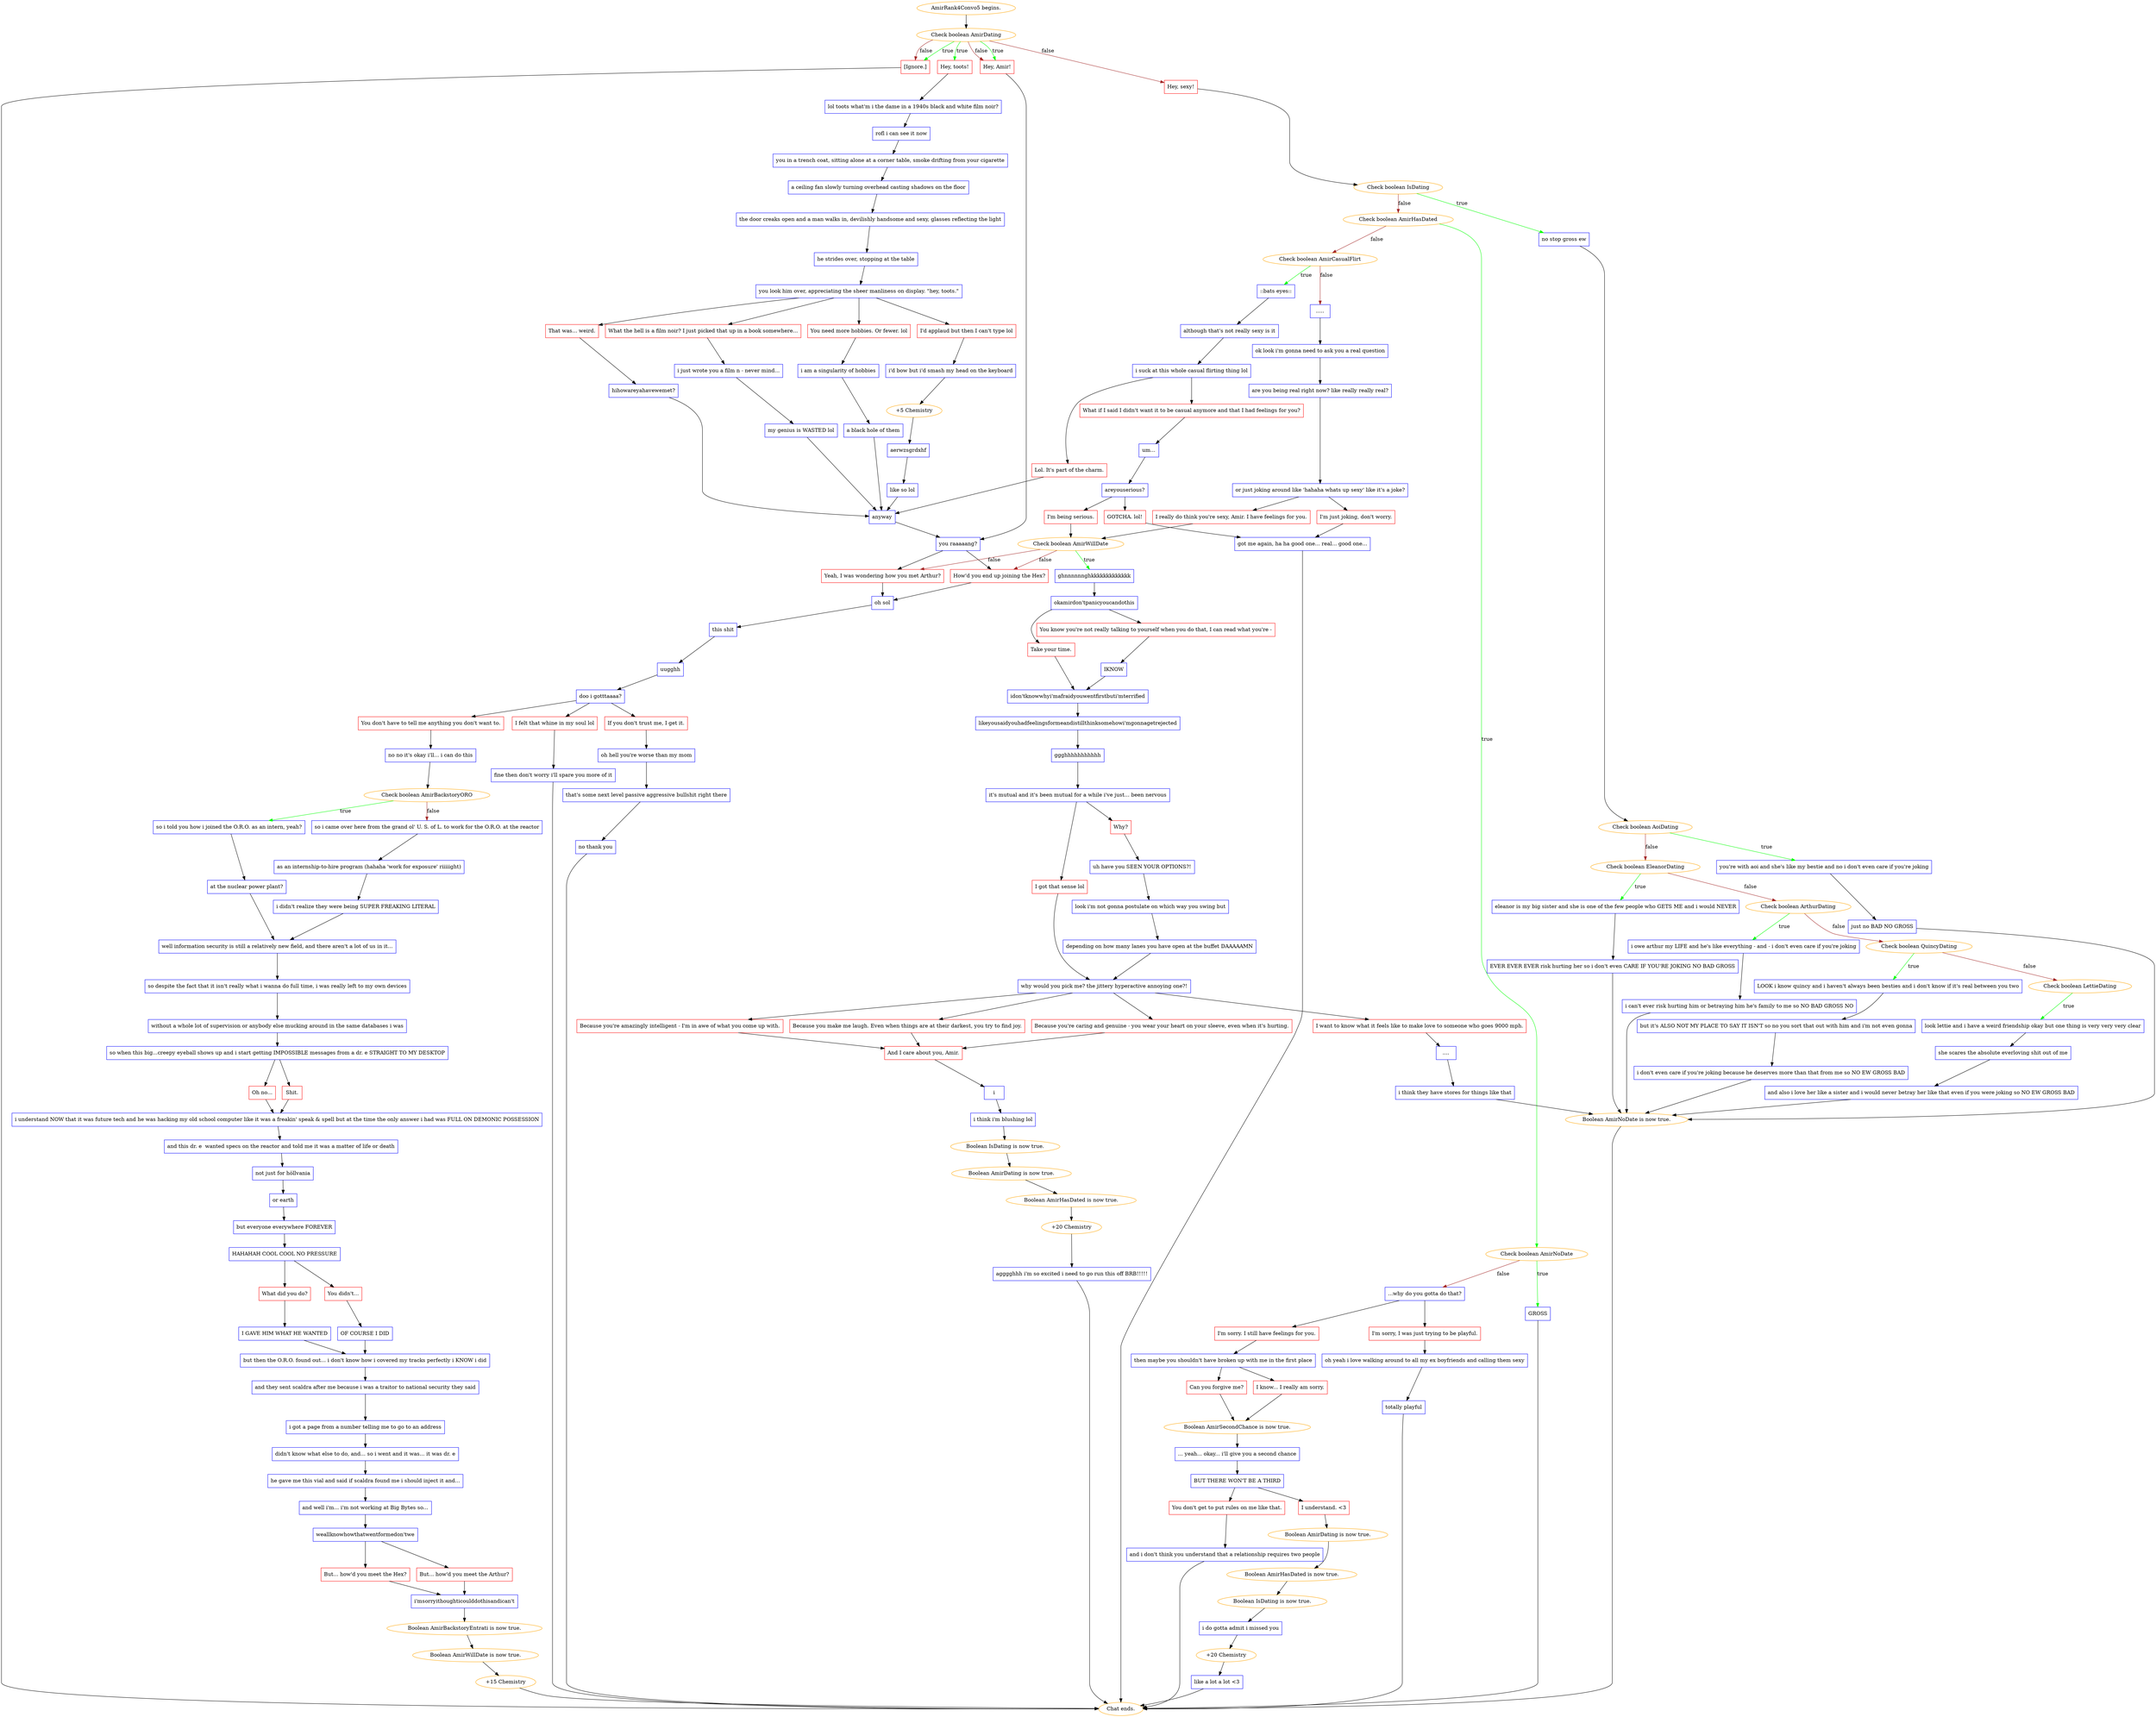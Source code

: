 digraph {
	"AmirRank4Convo5 begins." [color=orange];
		"AmirRank4Convo5 begins." -> j4038238885;
	j4038238885 [label="Check boolean AmirDating",color=orange];
		j4038238885 -> j80740636 [label=true,color=green];
		j4038238885 -> j3903122233 [label=true,color=green];
		j4038238885 -> j3426972941 [label=true,color=green];
		j4038238885 -> j20045905 [label=false,color=brown];
		j4038238885 -> j3903122233 [label=false,color=brown];
		j4038238885 -> j3426972941 [label=false,color=brown];
	j80740636 [label="Hey, toots!",shape=box,color=red];
		j80740636 -> j1966438833;
	j3903122233 [label="Hey, Amir!",shape=box,color=red];
		j3903122233 -> j2457333091;
	j3426972941 [label="[Ignore.]",shape=box,color=red];
		j3426972941 -> "Chat ends.";
	j20045905 [label="Hey, sexy!",shape=box,color=red];
		j20045905 -> j3187119475;
	j1966438833 [label="lol toots what'm i the dame in a 1940s black and white film noir?",shape=box,color=blue];
		j1966438833 -> j769681822;
	j2457333091 [label="you raaaaang?",shape=box,color=blue];
		j2457333091 -> j944867221;
		j2457333091 -> j156207439;
	"Chat ends." [color=orange];
	j3187119475 [label="Check boolean IsDating",color=orange];
		j3187119475 -> j1433602097 [label=true,color=green];
		j3187119475 -> j2762511978 [label=false,color=brown];
	j769681822 [label="rofl i can see it now",shape=box,color=blue];
		j769681822 -> j3110627931;
	j944867221 [label="How'd you end up joining the Hex?",shape=box,color=red];
		j944867221 -> j2868553423;
	j156207439 [label="Yeah, I was wondering how you met Arthur?",shape=box,color=red];
		j156207439 -> j2868553423;
	j1433602097 [label="no stop gross ew",shape=box,color=blue];
		j1433602097 -> j4121758529;
	j2762511978 [label="Check boolean AmirHasDated",color=orange];
		j2762511978 -> j583148247 [label=true,color=green];
		j2762511978 -> j3041935515 [label=false,color=brown];
	j3110627931 [label="you in a trench coat, sitting alone at a corner table, smoke drifting from your cigarette",shape=box,color=blue];
		j3110627931 -> j1929658560;
	j2868553423 [label="oh sol",shape=box,color=blue];
		j2868553423 -> j514642807;
	j4121758529 [label="Check boolean AoiDating",color=orange];
		j4121758529 -> j3895724374 [label=true,color=green];
		j4121758529 -> j3816408486 [label=false,color=brown];
	j583148247 [label="Check boolean AmirNoDate",color=orange];
		j583148247 -> j3671166478 [label=true,color=green];
		j583148247 -> j3642501656 [label=false,color=brown];
	j3041935515 [label="Check boolean AmirCasualFlirt",color=orange];
		j3041935515 -> j1049478392 [label=true,color=green];
		j3041935515 -> j288617558 [label=false,color=brown];
	j1929658560 [label="a ceiling fan slowly turning overhead casting shadows on the floor",shape=box,color=blue];
		j1929658560 -> j490800110;
	j514642807 [label="this shit",shape=box,color=blue];
		j514642807 -> j2794123173;
	j3895724374 [label="you're with aoi and she's like my bestie and no i don't even care if you're joking",shape=box,color=blue];
		j3895724374 -> j2137072673;
	j3816408486 [label="Check boolean EleanorDating",color=orange];
		j3816408486 -> j1061116882 [label=true,color=green];
		j3816408486 -> j1390768341 [label=false,color=brown];
	j3671166478 [label="GROSS",shape=box,color=blue];
		j3671166478 -> "Chat ends.";
	j3642501656 [label="...why do you gotta do that?",shape=box,color=blue];
		j3642501656 -> j1451614422;
		j3642501656 -> j385674413;
	j1049478392 [label="::bats eyes::",shape=box,color=blue];
		j1049478392 -> j1611895888;
	j288617558 [label=".....",shape=box,color=blue];
		j288617558 -> j1512807363;
	j490800110 [label="the door creaks open and a man walks in, devilishly handsome and sexy, glasses reflecting the light",shape=box,color=blue];
		j490800110 -> j3102703987;
	j2794123173 [label="uugghh",shape=box,color=blue];
		j2794123173 -> j531085523;
	j2137072673 [label="just no BAD NO GROSS",shape=box,color=blue];
		j2137072673 -> j1438323710;
	j1061116882 [label="eleanor is my big sister and she is one of the few people who GETS ME and i would NEVER",shape=box,color=blue];
		j1061116882 -> j2344842933;
	j1390768341 [label="Check boolean ArthurDating",color=orange];
		j1390768341 -> j244613961 [label=true,color=green];
		j1390768341 -> j4138058423 [label=false,color=brown];
	j1451614422 [label="I'm sorry. I still have feelings for you.",shape=box,color=red];
		j1451614422 -> j790971828;
	j385674413 [label="I'm sorry, I was just trying to be playful.",shape=box,color=red];
		j385674413 -> j3709051800;
	j1611895888 [label="although that's not really sexy is it",shape=box,color=blue];
		j1611895888 -> j1597807004;
	j1512807363 [label="ok look i'm gonna need to ask you a real question",shape=box,color=blue];
		j1512807363 -> j190098148;
	j3102703987 [label="he strides over, stopping at the table",shape=box,color=blue];
		j3102703987 -> j2607132433;
	j531085523 [label="doo i gotttaaaa?",shape=box,color=blue];
		j531085523 -> j1953119139;
		j531085523 -> j1279852735;
		j531085523 -> j3472021317;
	j1438323710 [label="Boolean AmirNoDate is now true.",color=orange];
		j1438323710 -> "Chat ends.";
	j2344842933 [label="EVER EVER EVER risk hurting her so i don't even CARE IF YOU'RE JOKING NO BAD GROSS",shape=box,color=blue];
		j2344842933 -> j1438323710;
	j244613961 [label="i owe arthur my LIFE and he's like everything - and - i don't even care if you're joking",shape=box,color=blue];
		j244613961 -> j2106273862;
	j4138058423 [label="Check boolean QuincyDating",color=orange];
		j4138058423 -> j3482597790 [label=true,color=green];
		j4138058423 -> j2396045377 [label=false,color=brown];
	j790971828 [label="then maybe you shouldn't have broken up with me in the first place",shape=box,color=blue];
		j790971828 -> j2831678199;
		j790971828 -> j3643123830;
	j3709051800 [label="oh yeah i love walking around to all my ex boyfriends and calling them sexy",shape=box,color=blue];
		j3709051800 -> j2863193640;
	j1597807004 [label="i suck at this whole casual flirting thing lol",shape=box,color=blue];
		j1597807004 -> j394196232;
		j1597807004 -> j3141377545;
	j190098148 [label="are you being real right now? like really really real?",shape=box,color=blue];
		j190098148 -> j1970312373;
	j2607132433 [label="you look him over, appreciating the sheer manliness on display. \"hey, toots.\"",shape=box,color=blue];
		j2607132433 -> j4200971132;
		j2607132433 -> j1540828804;
		j2607132433 -> j4052743225;
		j2607132433 -> j2194357662;
	j1953119139 [label="If you don't trust me, I get it.",shape=box,color=red];
		j1953119139 -> j3913897061;
	j1279852735 [label="You don't have to tell me anything you don't want to.",shape=box,color=red];
		j1279852735 -> j1964423569;
	j3472021317 [label="I felt that whine in my soul lol",shape=box,color=red];
		j3472021317 -> j1411243325;
	j2106273862 [label="i can't ever risk hurting him or betraying him he's family to me so NO BAD GROSS NO",shape=box,color=blue];
		j2106273862 -> j1438323710;
	j3482597790 [label="LOOK i know quincy and i haven't always been besties and i don't know if it's real between you two",shape=box,color=blue];
		j3482597790 -> j2305238896;
	j2396045377 [label="Check boolean LettieDating",color=orange];
		j2396045377 -> j2485678465 [label=true,color=green];
	j2831678199 [label="I know... I really am sorry.",shape=box,color=red];
		j2831678199 -> j2484250818;
	j3643123830 [label="Can you forgive me?",shape=box,color=red];
		j3643123830 -> j2484250818;
	j2863193640 [label="totally playful",shape=box,color=blue];
		j2863193640 -> "Chat ends.";
	j394196232 [label="Lol. It's part of the charm.",shape=box,color=red];
		j394196232 -> j3799575560;
	j3141377545 [label="What if I said I didn't want it to be casual anymore and that I had feelings for you?",shape=box,color=red];
		j3141377545 -> j1952632742;
	j1970312373 [label="or just joking around like 'hahaha whats up sexy' like it's a joke?",shape=box,color=blue];
		j1970312373 -> j2495143159;
		j1970312373 -> j1299002630;
	j4200971132 [label="What the hell is a film noir? I just picked that up in a book somewhere...",shape=box,color=red];
		j4200971132 -> j987624722;
	j1540828804 [label="You need more hobbies. Or fewer. lol",shape=box,color=red];
		j1540828804 -> j3470840505;
	j4052743225 [label="I'd applaud but then I can't type lol",shape=box,color=red];
		j4052743225 -> j1562233242;
	j2194357662 [label="That was... weird.",shape=box,color=red];
		j2194357662 -> j1227824943;
	j3913897061 [label="oh hell you're worse than my mom",shape=box,color=blue];
		j3913897061 -> j2744013901;
	j1964423569 [label="no no it's okay i'll... i can do this",shape=box,color=blue];
		j1964423569 -> j752942042;
	j1411243325 [label="fine then don't worry i'll spare you more of it",shape=box,color=blue];
		j1411243325 -> "Chat ends.";
	j2305238896 [label="but it's ALSO NOT MY PLACE TO SAY IT ISN'T so no you sort that out with him and i'm not even gonna",shape=box,color=blue];
		j2305238896 -> j1281328499;
	j2485678465 [label="look lettie and i have a weird friendship okay but one thing is very very very clear",shape=box,color=blue];
		j2485678465 -> j1152133723;
	j2484250818 [label="Boolean AmirSecondChance is now true.",color=orange];
		j2484250818 -> j86801708;
	j3799575560 [label="anyway",shape=box,color=blue];
		j3799575560 -> j2457333091;
	j1952632742 [label="um...",shape=box,color=blue];
		j1952632742 -> j3374464214;
	j2495143159 [label="I really do think you're sexy, Amir. I have feelings for you.",shape=box,color=red];
		j2495143159 -> j3219135128;
	j1299002630 [label="I'm just joking, don't worry.",shape=box,color=red];
		j1299002630 -> j461126098;
	j987624722 [label="i just wrote you a film n - never mind...",shape=box,color=blue];
		j987624722 -> j2840650868;
	j3470840505 [label="i am a singularity of hobbies",shape=box,color=blue];
		j3470840505 -> j3040316347;
	j1562233242 [label="i'd bow but i'd smash my head on the keyboard",shape=box,color=blue];
		j1562233242 -> j3969881012;
	j1227824943 [label="hihowareyahavewemet?",shape=box,color=blue];
		j1227824943 -> j3799575560;
	j2744013901 [label="that's some next level passive aggressive bullshit right there",shape=box,color=blue];
		j2744013901 -> j1349797660;
	j752942042 [label="Check boolean AmirBackstoryORO",color=orange];
		j752942042 -> j589838433 [label=true,color=green];
		j752942042 -> j3602881916 [label=false,color=brown];
	j1281328499 [label="i don't even care if you're joking because he deserves more than that from me so NO EW GROSS BAD",shape=box,color=blue];
		j1281328499 -> j1438323710;
	j1152133723 [label="she scares the absolute everloving shit out of me",shape=box,color=blue];
		j1152133723 -> j3326308679;
	j86801708 [label="... yeah... okay... i'll give you a second chance",shape=box,color=blue];
		j86801708 -> j1897362916;
	j3374464214 [label="areyouserious?",shape=box,color=blue];
		j3374464214 -> j1928615809;
		j3374464214 -> j2495682420;
	j3219135128 [label="Check boolean AmirWillDate",color=orange];
		j3219135128 -> j2161153851 [label=true,color=green];
		j3219135128 -> j944867221 [label=false,color=brown];
		j3219135128 -> j156207439 [label=false,color=brown];
	j461126098 [label="got me again, ha ha good one... real... good one...",shape=box,color=blue];
		j461126098 -> "Chat ends.";
	j2840650868 [label="my genius is WASTED lol",shape=box,color=blue];
		j2840650868 -> j3799575560;
	j3040316347 [label="a black hole of them",shape=box,color=blue];
		j3040316347 -> j3799575560;
	j3969881012 [label="+5 Chemistry",color=orange];
		j3969881012 -> j2645777533;
	j1349797660 [label="no thank you",shape=box,color=blue];
		j1349797660 -> "Chat ends.";
	j589838433 [label="so i told you how i joined the O.R.O. as an intern, yeah?",shape=box,color=blue];
		j589838433 -> j29277312;
	j3602881916 [label="so i came over here from the grand ol' U. S. of L. to work for the O.R.O. at the reactor",shape=box,color=blue];
		j3602881916 -> j2096151115;
	j3326308679 [label="and also i love her like a sister and i would never betray her like that even if you were joking so NO EW GROSS BAD",shape=box,color=blue];
		j3326308679 -> j1438323710;
	j1897362916 [label="BUT THERE WON'T BE A THIRD",shape=box,color=blue];
		j1897362916 -> j4047427985;
		j1897362916 -> j137094137;
	j1928615809 [label="I'm being serious.",shape=box,color=red];
		j1928615809 -> j3219135128;
	j2495682420 [label="GOTCHA. lol!",shape=box,color=red];
		j2495682420 -> j461126098;
	j2161153851 [label="ghnnnnnnghkkkkkkkkkkkkk",shape=box,color=blue];
		j2161153851 -> j1893540688;
	j2645777533 [label="aerwzsgrdxhf",shape=box,color=blue];
		j2645777533 -> j3572803186;
	j29277312 [label="at the nuclear power plant?",shape=box,color=blue];
		j29277312 -> j486887749;
	j2096151115 [label="as an internship-to-hire program (hahaha 'work for exposure' riiiiight)",shape=box,color=blue];
		j2096151115 -> j4137645057;
	j4047427985 [label="I understand. <3",shape=box,color=red];
		j4047427985 -> j1511539706;
	j137094137 [label="You don't get to put rules on me like that.",shape=box,color=red];
		j137094137 -> j325240322;
	j1893540688 [label="okamirdon'tpanicyoucandothis",shape=box,color=blue];
		j1893540688 -> j1082163309;
		j1893540688 -> j283461708;
	j3572803186 [label="like so lol",shape=box,color=blue];
		j3572803186 -> j3799575560;
	j486887749 [label="well information security is still a relatively new field, and there aren't a lot of us in it...",shape=box,color=blue];
		j486887749 -> j3464290670;
	j4137645057 [label="i didn't realize they were being SUPER FREAKING LITERAL",shape=box,color=blue];
		j4137645057 -> j486887749;
	j1511539706 [label="Boolean AmirDating is now true.",color=orange];
		j1511539706 -> j4259524398;
	j325240322 [label="and i don't think you understand that a relationship requires two people",shape=box,color=blue];
		j325240322 -> "Chat ends.";
	j1082163309 [label="Take your time.",shape=box,color=red];
		j1082163309 -> j3775943689;
	j283461708 [label="You know you're not really talking to yourself when you do that, I can read what you're -",shape=box,color=red];
		j283461708 -> j2102904901;
	j3464290670 [label="so despite the fact that it isn't really what i wanna do full time, i was really left to my own devices",shape=box,color=blue];
		j3464290670 -> j3532636172;
	j4259524398 [label="Boolean AmirHasDated is now true.",color=orange];
		j4259524398 -> j2728417641;
	j3775943689 [label="idon'tknowwhyi'mafraidyouwentfirstbuti'mterrified",shape=box,color=blue];
		j3775943689 -> j973898155;
	j2102904901 [label="IKNOW",shape=box,color=blue];
		j2102904901 -> j3775943689;
	j3532636172 [label="without a whole lot of supervision or anybody else mucking around in the same databases i was",shape=box,color=blue];
		j3532636172 -> j1169411652;
	j2728417641 [label="Boolean IsDating is now true.",color=orange];
		j2728417641 -> j3797797256;
	j973898155 [label="likeyousaidyouhadfeelingsformeandistillthinksomehowi'mgonnagetrejected",shape=box,color=blue];
		j973898155 -> j3995381905;
	j1169411652 [label="so when this big...creepy eyeball shows up and i start getting IMPOSSIBLE messages from a dr. e STRAIGHT TO MY DESKTOP",shape=box,color=blue];
		j1169411652 -> j1012752519;
		j1169411652 -> j1702512456;
	j3797797256 [label="i do gotta admit i missed you",shape=box,color=blue];
		j3797797256 -> j2028575974;
	j3995381905 [label="ggghhhhhhhhhhh",shape=box,color=blue];
		j3995381905 -> j2420943594;
	j1012752519 [label="Oh no...",shape=box,color=red];
		j1012752519 -> j418154131;
	j1702512456 [label="Shit.",shape=box,color=red];
		j1702512456 -> j418154131;
	j2028575974 [label="+20 Chemistry",color=orange];
		j2028575974 -> j4181014984;
	j2420943594 [label="it's mutual and it's been mutual for a while i've just... been nervous",shape=box,color=blue];
		j2420943594 -> j6495058;
		j2420943594 -> j2870773250;
	j418154131 [label="i understand NOW that it was future tech and he was hacking my old school computer like it was a freakin' speak & spell but at the time the only answer i had was FULL ON DEMONIC POSSESSION",shape=box,color=blue];
		j418154131 -> j1518163219;
	j4181014984 [label="like a lot a lot <3",shape=box,color=blue];
		j4181014984 -> "Chat ends.";
	j6495058 [label="I got that sense lol",shape=box,color=red];
		j6495058 -> j229760420;
	j2870773250 [label="Why?",shape=box,color=red];
		j2870773250 -> j2700305938;
	j1518163219 [label="and this dr. e  wanted specs on the reactor and told me it was a matter of life or death",shape=box,color=blue];
		j1518163219 -> j405031581;
	j229760420 [label="why would you pick me? the jittery hyperactive annoying one?!",shape=box,color=blue];
		j229760420 -> j1592902694;
		j229760420 -> j705288433;
		j229760420 -> j517368045;
		j229760420 -> j616492749;
	j2700305938 [label="uh have you SEEN YOUR OPTIONS?!",shape=box,color=blue];
		j2700305938 -> j2510933208;
	j405031581 [label="not just for höllvania",shape=box,color=blue];
		j405031581 -> j2660426308;
	j1592902694 [label="Because you're amazingly intelligent - I'm in awe of what you come up with.",shape=box,color=red];
		j1592902694 -> j1843334039;
	j705288433 [label="Because you're caring and genuine - you wear your heart on your sleeve, even when it's hurting.",shape=box,color=red];
		j705288433 -> j1843334039;
	j517368045 [label="Because you make me laugh. Even when things are at their darkest, you try to find joy.",shape=box,color=red];
		j517368045 -> j1843334039;
	j616492749 [label="I want to know what it feels like to make love to someone who goes 9000 mph.",shape=box,color=red];
		j616492749 -> j1709617453;
	j2510933208 [label="look i'm not gonna postulate on which way you swing but",shape=box,color=blue];
		j2510933208 -> j2331866197;
	j2660426308 [label="or earth",shape=box,color=blue];
		j2660426308 -> j204851051;
	j1843334039 [label="And I care about you, Amir.",shape=box,color=red];
		j1843334039 -> j3765939255;
	j1709617453 [label="....",shape=box,color=blue];
		j1709617453 -> j225826883;
	j2331866197 [label="depending on how many lanes you have open at the buffet DAAAAAMN",shape=box,color=blue];
		j2331866197 -> j229760420;
	j204851051 [label="but everyone everywhere FOREVER",shape=box,color=blue];
		j204851051 -> j2971582263;
	j3765939255 [label="i",shape=box,color=blue];
		j3765939255 -> j4179996786;
	j225826883 [label="i think they have stores for things like that",shape=box,color=blue];
		j225826883 -> j1438323710;
	j2971582263 [label="HAHAHAH COOL COOL NO PRESSURE",shape=box,color=blue];
		j2971582263 -> j365768142;
		j2971582263 -> j2505365469;
	j4179996786 [label="i think i'm blushing lol",shape=box,color=blue];
		j4179996786 -> j1324195744;
	j365768142 [label="What did you do?",shape=box,color=red];
		j365768142 -> j614029069;
	j2505365469 [label="You didn't...",shape=box,color=red];
		j2505365469 -> j826078502;
	j1324195744 [label="Boolean IsDating is now true.",color=orange];
		j1324195744 -> j769476805;
	j614029069 [label="I GAVE HIM WHAT HE WANTED",shape=box,color=blue];
		j614029069 -> j695050525;
	j826078502 [label="OF COURSE I DID",shape=box,color=blue];
		j826078502 -> j695050525;
	j769476805 [label="Boolean AmirDating is now true.",color=orange];
		j769476805 -> j1676639532;
	j695050525 [label="but then the O.R.O. found out... i don't know how i covered my tracks perfectly i KNOW i did",shape=box,color=blue];
		j695050525 -> j1025633738;
	j1676639532 [label="Boolean AmirHasDated is now true.",color=orange];
		j1676639532 -> j1886436627;
	j1025633738 [label="and they sent scaldra after me because i was a traitor to national security they said",shape=box,color=blue];
		j1025633738 -> j885342811;
	j1886436627 [label="+20 Chemistry",color=orange];
		j1886436627 -> j3468257667;
	j885342811 [label="i got a page from a number telling me to go to an address",shape=box,color=blue];
		j885342811 -> j742370573;
	j3468257667 [label="agggghhh i'm so excited i need to go run this off BRB!!!!!",shape=box,color=blue];
		j3468257667 -> "Chat ends.";
	j742370573 [label="didn't know what else to do, and... so i went and it was... it was dr. e",shape=box,color=blue];
		j742370573 -> j984278019;
	j984278019 [label="he gave me this vial and said if scaldra found me i should inject it and...",shape=box,color=blue];
		j984278019 -> j572450429;
	j572450429 [label="and well i'm... i'm not working at Big Bytes so...",shape=box,color=blue];
		j572450429 -> j3627785487;
	j3627785487 [label="weallknowhowthatwentformedon'twe",shape=box,color=blue];
		j3627785487 -> j3735489850;
		j3627785487 -> j3718380351;
	j3735489850 [label="But... how'd you meet the Hex?",shape=box,color=red];
		j3735489850 -> j2392916157;
	j3718380351 [label="But... how'd you meet the Arthur?",shape=box,color=red];
		j3718380351 -> j2392916157;
	j2392916157 [label="i'msorryithoughticoulddothisandican't",shape=box,color=blue];
		j2392916157 -> j796369039;
	j796369039 [label="Boolean AmirBackstoryEntrati is now true.",color=orange];
		j796369039 -> j439853534;
	j439853534 [label="Boolean AmirWillDate is now true.",color=orange];
		j439853534 -> j374273682;
	j374273682 [label="+15 Chemistry",color=orange];
		j374273682 -> "Chat ends.";
}